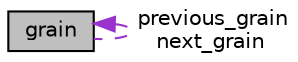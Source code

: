 digraph "grain"
{
 // LATEX_PDF_SIZE
  edge [fontname="Helvetica",fontsize="10",labelfontname="Helvetica",labelfontsize="10"];
  node [fontname="Helvetica",fontsize="10",shape=record];
  Node1 [label="grain",height=0.2,width=0.4,color="black", fillcolor="grey75", style="filled", fontcolor="black",tooltip="pure data struct of the grain object"];
  Node1 -> Node1 [dir="back",color="darkorchid3",fontsize="10",style="dashed",label=" previous_grain\nnext_grain" ,fontname="Helvetica"];
}

